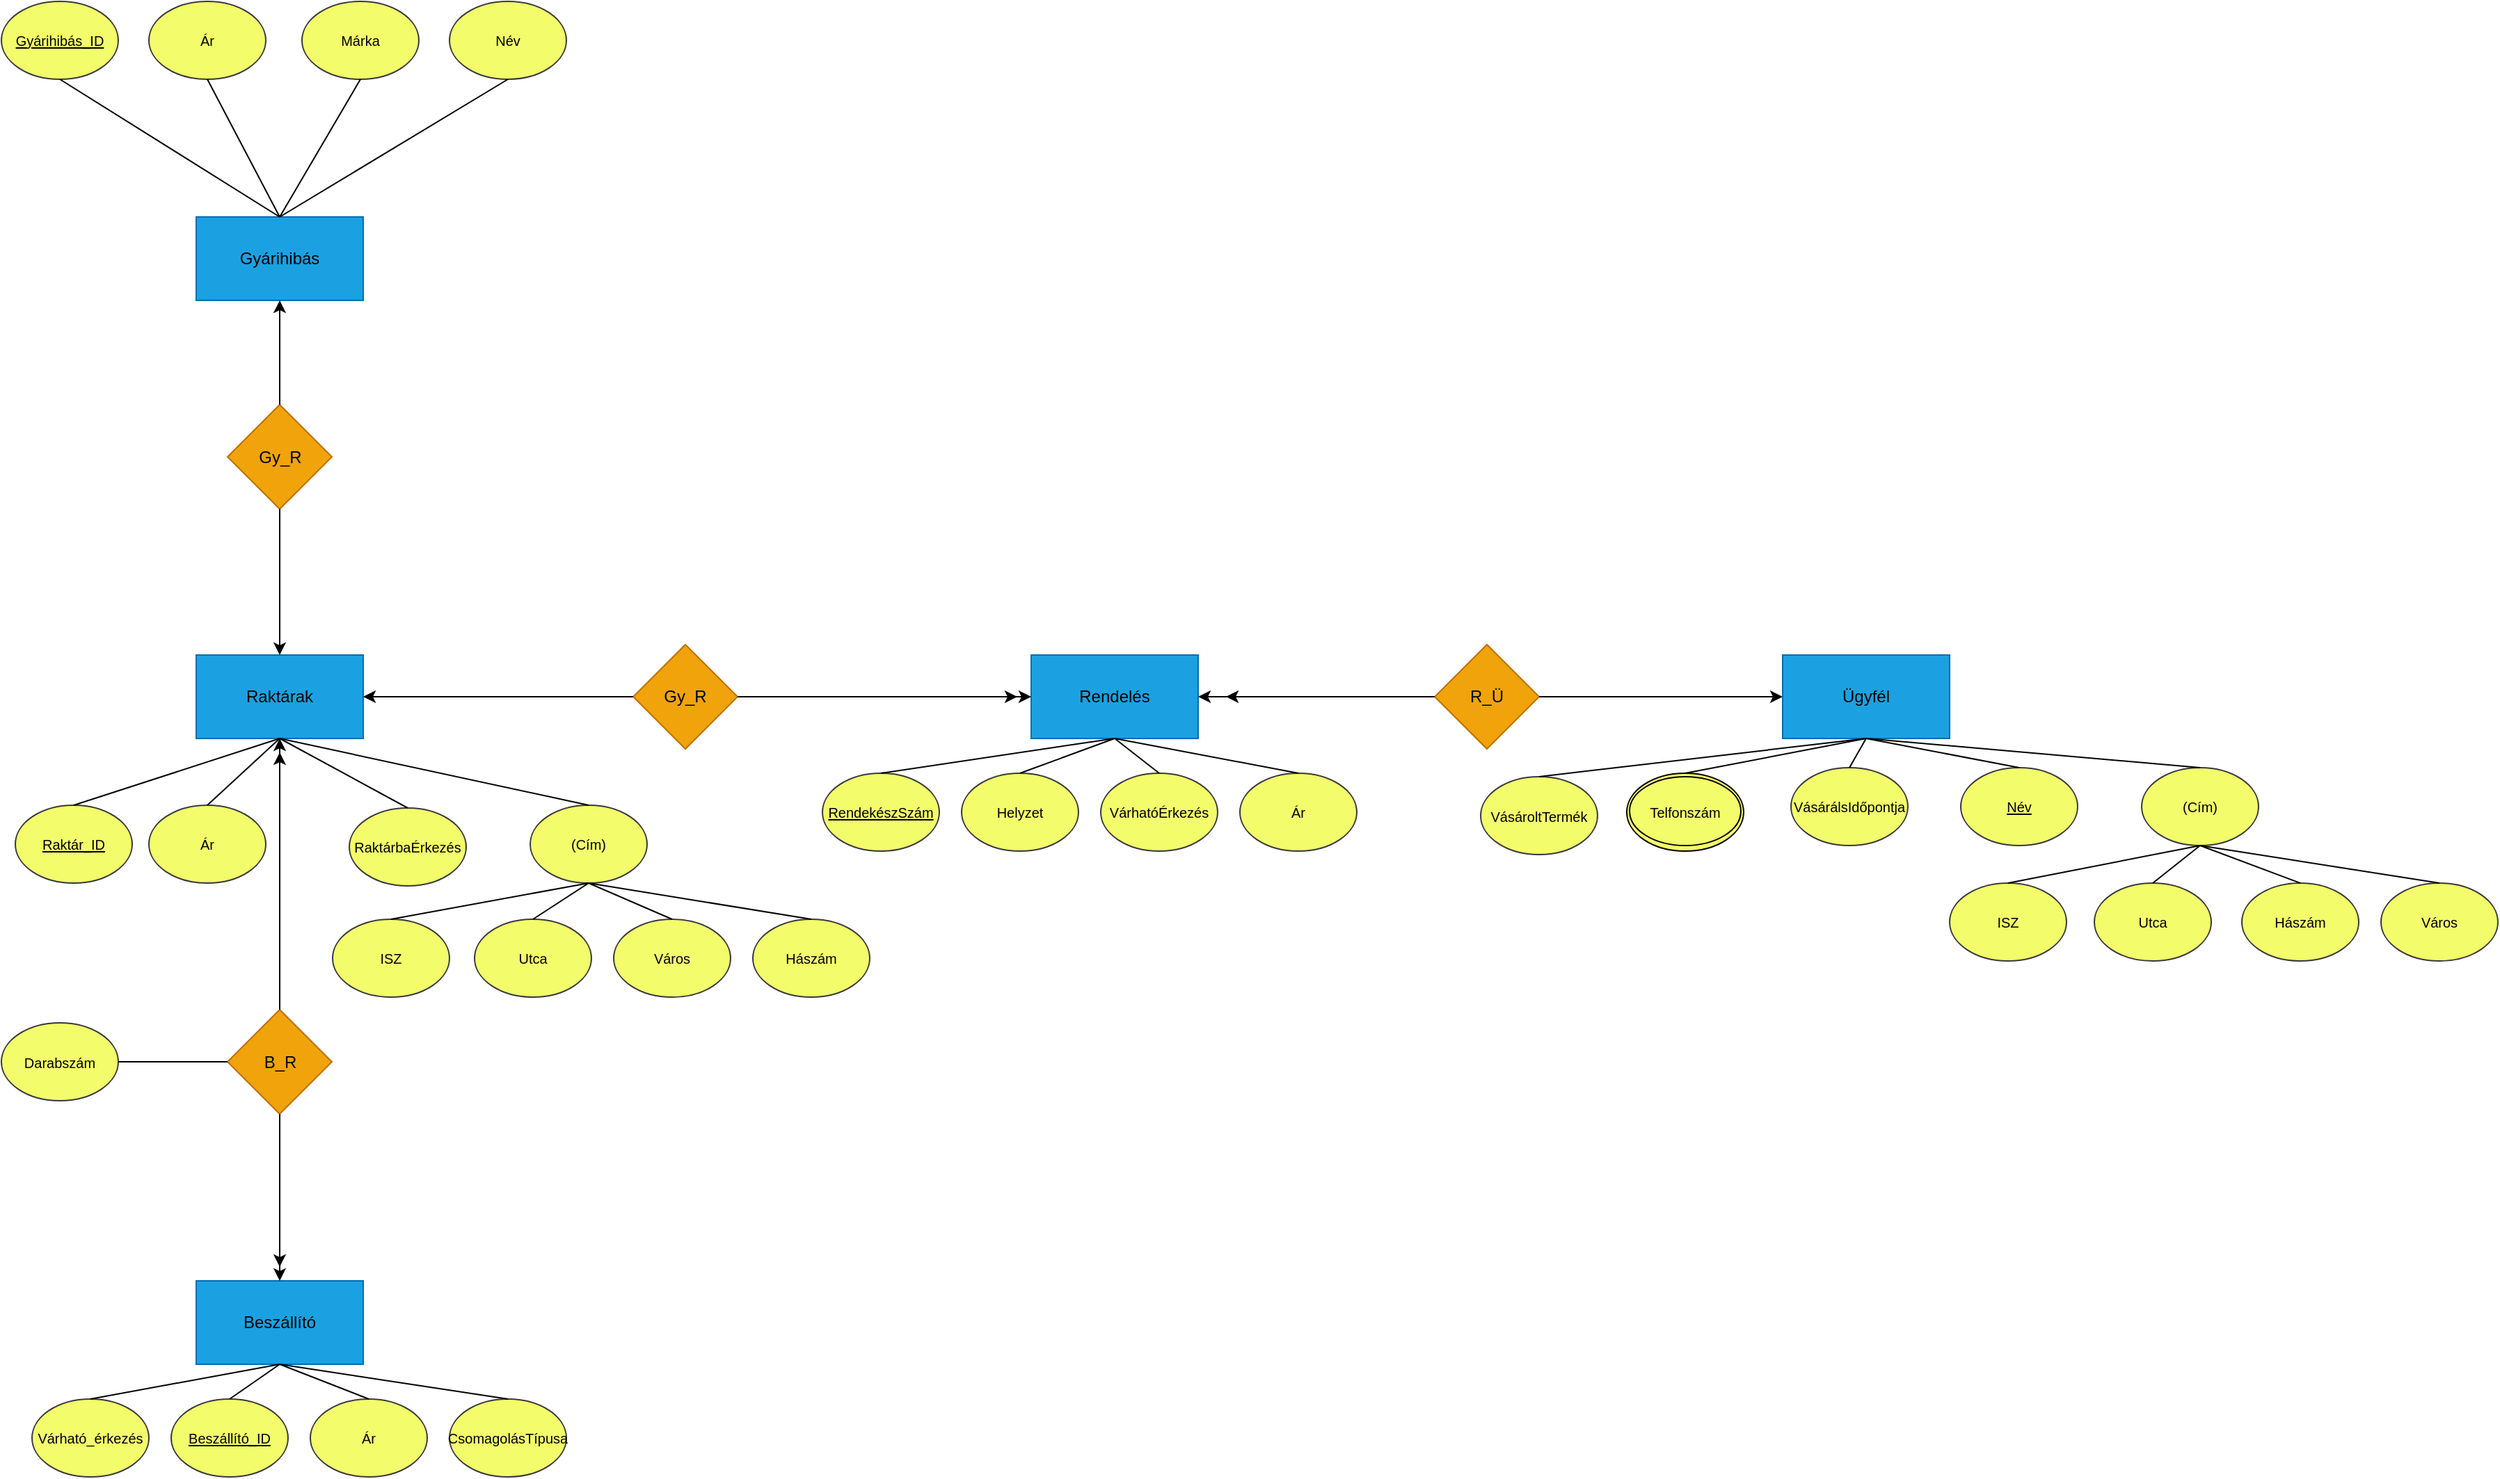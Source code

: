 <mxfile version="20.5.3" type="device"><diagram id="AtJhtvfzD84uXfaZ4wYm" name="Page-1"><mxGraphModel dx="2374" dy="1546" grid="0" gridSize="10" guides="1" tooltips="1" connect="1" arrows="1" fold="1" page="0" pageScale="1" pageWidth="850" pageHeight="1100" math="0" shadow="0"><root><mxCell id="0"/><mxCell id="1" parent="0"/><mxCell id="Ku152dj7aICEFjo3UDr--1" value="Beszállító" style="rounded=0;whiteSpace=wrap;html=1;fillColor=#1ba1e2;strokeColor=#006EAF;fontColor=#000000;" parent="1" vertex="1"><mxGeometry x="120" y="670" width="120" height="60" as="geometry"/></mxCell><mxCell id="Ku152dj7aICEFjo3UDr--2" value="Raktárak" style="rounded=0;whiteSpace=wrap;html=1;fillColor=#1ba1e2;strokeColor=#006EAF;fontColor=#000000;" parent="1" vertex="1"><mxGeometry x="120" y="220" width="120" height="60" as="geometry"/></mxCell><mxCell id="Ku152dj7aICEFjo3UDr--4" value="Gyárihibás" style="rounded=0;whiteSpace=wrap;html=1;fillColor=#1ba1e2;strokeColor=#006EAF;fontColor=#000000;" parent="1" vertex="1"><mxGeometry x="120" y="-95" width="120" height="60" as="geometry"/></mxCell><mxCell id="Ku152dj7aICEFjo3UDr--5" value="Rendelés" style="rounded=0;whiteSpace=wrap;html=1;fillColor=#1ba1e2;strokeColor=#006EAF;fontColor=#000000;" parent="1" vertex="1"><mxGeometry x="720" y="220" width="120" height="60" as="geometry"/></mxCell><mxCell id="Ku152dj7aICEFjo3UDr--6" value="Ügyfél" style="rounded=0;whiteSpace=wrap;html=1;fillColor=#1ba1e2;strokeColor=#006EAF;fontColor=#000000;" parent="1" vertex="1"><mxGeometry x="1260" y="220" width="120" height="60" as="geometry"/></mxCell><mxCell id="Ku152dj7aICEFjo3UDr--8" value="Várható_érkezés" style="ellipse;whiteSpace=wrap;html=1;fontSize=10;fillColor=#F3FC6A;strokeColor=#36393d;" parent="1" vertex="1"><mxGeometry x="2" y="755" width="84" height="56" as="geometry"/></mxCell><mxCell id="Ku152dj7aICEFjo3UDr--9" value="Beszállító_ID" style="ellipse;whiteSpace=wrap;html=1;fontSize=10;fontStyle=4;fillColor=#F3FC6A;strokeColor=#36393d;" parent="1" vertex="1"><mxGeometry x="102" y="755" width="84" height="56" as="geometry"/></mxCell><mxCell id="Ku152dj7aICEFjo3UDr--10" value="Ár" style="ellipse;whiteSpace=wrap;html=1;aspect=fixed;fontSize=10;fillColor=#F3FC6A;strokeColor=#36393d;" parent="1" vertex="1"><mxGeometry x="202" y="755" width="84" height="56" as="geometry"/></mxCell><mxCell id="Ku152dj7aICEFjo3UDr--11" value="CsomagolásTípusa" style="ellipse;whiteSpace=wrap;html=1;aspect=fixed;fontSize=10;fillColor=#F3FC6A;strokeColor=#36393d;" parent="1" vertex="1"><mxGeometry x="302" y="755" width="84" height="56" as="geometry"/></mxCell><mxCell id="Ku152dj7aICEFjo3UDr--12" value="Raktár_ID" style="ellipse;whiteSpace=wrap;html=1;aspect=fixed;fontSize=10;fontStyle=4;fillColor=#F3FC6A;strokeColor=#36393d;" parent="1" vertex="1"><mxGeometry x="-10" y="328" width="84" height="56" as="geometry"/></mxCell><mxCell id="Ku152dj7aICEFjo3UDr--13" value="Ár" style="ellipse;whiteSpace=wrap;html=1;aspect=fixed;fontSize=10;fillColor=#F3FC6A;strokeColor=#36393d;" parent="1" vertex="1"><mxGeometry x="86" y="328" width="84" height="56" as="geometry"/></mxCell><mxCell id="Ku152dj7aICEFjo3UDr--14" value="RaktárbaÉrkezés" style="ellipse;whiteSpace=wrap;html=1;aspect=fixed;fontSize=10;fillColor=#F3FC6A;strokeColor=#36393d;" parent="1" vertex="1"><mxGeometry x="230" y="330" width="84" height="56" as="geometry"/></mxCell><mxCell id="Ku152dj7aICEFjo3UDr--15" value="(Cím)" style="ellipse;whiteSpace=wrap;html=1;aspect=fixed;fontSize=10;fillColor=#F3FC6A;strokeColor=#36393d;" parent="1" vertex="1"><mxGeometry x="360" y="328" width="84" height="56" as="geometry"/></mxCell><mxCell id="Ku152dj7aICEFjo3UDr--16" value="ISZ" style="ellipse;whiteSpace=wrap;html=1;aspect=fixed;fontSize=10;fillColor=#F3FC6A;strokeColor=#36393d;" parent="1" vertex="1"><mxGeometry x="218" y="410" width="84" height="56" as="geometry"/></mxCell><mxCell id="Ku152dj7aICEFjo3UDr--17" value="Utca" style="ellipse;whiteSpace=wrap;html=1;aspect=fixed;fontSize=10;fillColor=#F3FC6A;strokeColor=#36393d;" parent="1" vertex="1"><mxGeometry x="320" y="410" width="84" height="56" as="geometry"/></mxCell><mxCell id="Ku152dj7aICEFjo3UDr--18" value="Hászám" style="ellipse;whiteSpace=wrap;html=1;aspect=fixed;fontSize=10;fillColor=#F3FC6A;strokeColor=#36393d;" parent="1" vertex="1"><mxGeometry x="520" y="410" width="84" height="56" as="geometry"/></mxCell><mxCell id="Ku152dj7aICEFjo3UDr--20" value="Város" style="ellipse;whiteSpace=wrap;html=1;aspect=fixed;fontSize=10;fillColor=#F3FC6A;strokeColor=#36393d;" parent="1" vertex="1"><mxGeometry x="420" y="410" width="84" height="56" as="geometry"/></mxCell><mxCell id="Ku152dj7aICEFjo3UDr--21" value="RendekészSzám" style="ellipse;whiteSpace=wrap;html=1;aspect=fixed;fontSize=10;fontStyle=4;fillColor=#F3FC6A;strokeColor=#36393d;" parent="1" vertex="1"><mxGeometry x="570" y="305" width="84" height="56" as="geometry"/></mxCell><mxCell id="Ku152dj7aICEFjo3UDr--22" value="VárhatóÉrkezés" style="ellipse;whiteSpace=wrap;html=1;aspect=fixed;fontSize=10;fillColor=#F3FC6A;strokeColor=#36393d;" parent="1" vertex="1"><mxGeometry x="770" y="305" width="84" height="56" as="geometry"/></mxCell><mxCell id="Ku152dj7aICEFjo3UDr--23" value="Ár" style="ellipse;whiteSpace=wrap;html=1;aspect=fixed;fontSize=10;fillColor=#F3FC6A;strokeColor=#36393d;" parent="1" vertex="1"><mxGeometry x="870" y="305" width="84" height="56" as="geometry"/></mxCell><mxCell id="Ku152dj7aICEFjo3UDr--24" value="Helyzet" style="ellipse;whiteSpace=wrap;html=1;aspect=fixed;fontSize=10;fillColor=#F3FC6A;strokeColor=#36393d;" parent="1" vertex="1"><mxGeometry x="670" y="305" width="84" height="56" as="geometry"/></mxCell><mxCell id="Ku152dj7aICEFjo3UDr--25" value="(Cím)" style="ellipse;whiteSpace=wrap;html=1;fontSize=10;fontStyle=0;fillColor=#F3FC6A;strokeColor=#36393d;" parent="1" vertex="1"><mxGeometry x="1518" y="301" width="84" height="56" as="geometry"/></mxCell><mxCell id="Ku152dj7aICEFjo3UDr--26" value="ISZ" style="ellipse;whiteSpace=wrap;html=1;fontSize=10;fontStyle=0;fillColor=#F3FC6A;strokeColor=#36393d;" parent="1" vertex="1"><mxGeometry x="1380" y="384" width="84" height="56" as="geometry"/></mxCell><mxCell id="Ku152dj7aICEFjo3UDr--27" value="Utca" style="ellipse;whiteSpace=wrap;html=1;fontSize=10;fillColor=#F3FC6A;strokeColor=#36393d;" parent="1" vertex="1"><mxGeometry x="1484" y="384" width="84" height="56" as="geometry"/></mxCell><mxCell id="Ku152dj7aICEFjo3UDr--28" value="Hászám" style="ellipse;whiteSpace=wrap;html=1;fontSize=10;fillColor=#F3FC6A;strokeColor=#36393d;" parent="1" vertex="1"><mxGeometry x="1590" y="384" width="84" height="56" as="geometry"/></mxCell><mxCell id="Ku152dj7aICEFjo3UDr--29" value="Város" style="ellipse;whiteSpace=wrap;html=1;fontSize=10;fillColor=#F3FC6A;strokeColor=#36393d;" parent="1" vertex="1"><mxGeometry x="1690" y="384" width="84" height="56" as="geometry"/></mxCell><mxCell id="Ku152dj7aICEFjo3UDr--30" value="VásároltTermék" style="ellipse;whiteSpace=wrap;html=1;fontSize=10;fillColor=#F3FC6A;strokeColor=#36393d;" parent="1" vertex="1"><mxGeometry x="1043" y="307.5" width="84" height="56" as="geometry"/></mxCell><mxCell id="Ku152dj7aICEFjo3UDr--31" value="Telfonszám" style="ellipse;whiteSpace=wrap;html=1;aspect=fixed;fontSize=10;fillColor=#F3FC6A;" parent="1" vertex="1"><mxGeometry x="1148" y="305" width="84" height="56" as="geometry"/></mxCell><mxCell id="Ku152dj7aICEFjo3UDr--32" value="Név" style="ellipse;whiteSpace=wrap;html=1;aspect=fixed;fontSize=10;fontStyle=4;fillColor=#F3FC6A;strokeColor=#36393d;" parent="1" vertex="1"><mxGeometry x="1388" y="301" width="84" height="56" as="geometry"/></mxCell><mxCell id="Ku152dj7aICEFjo3UDr--33" value="VásárálsIdőpontja" style="ellipse;whiteSpace=wrap;html=1;aspect=fixed;fontSize=10;fillColor=#F3FC6A;strokeColor=#36393d;" parent="1" vertex="1"><mxGeometry x="1266" y="301" width="84" height="56" as="geometry"/></mxCell><mxCell id="Ku152dj7aICEFjo3UDr--34" value="" style="endArrow=none;html=1;rounded=0;entryX=0.5;entryY=1;entryDx=0;entryDy=0;exitX=0.5;exitY=0;exitDx=0;exitDy=0;" parent="1" source="Ku152dj7aICEFjo3UDr--8" target="Ku152dj7aICEFjo3UDr--1" edge="1"><mxGeometry width="50" height="50" relative="1" as="geometry"><mxPoint x="82" y="830" as="sourcePoint"/><mxPoint x="132" y="780" as="targetPoint"/></mxGeometry></mxCell><mxCell id="Ku152dj7aICEFjo3UDr--35" value="" style="endArrow=none;html=1;rounded=0;exitX=0.5;exitY=0;exitDx=0;exitDy=0;entryX=0.5;entryY=1;entryDx=0;entryDy=0;" parent="1" source="Ku152dj7aICEFjo3UDr--9" target="Ku152dj7aICEFjo3UDr--1" edge="1"><mxGeometry width="50" height="50" relative="1" as="geometry"><mxPoint x="232" y="850" as="sourcePoint"/><mxPoint x="292" y="750" as="targetPoint"/></mxGeometry></mxCell><mxCell id="Ku152dj7aICEFjo3UDr--36" value="" style="endArrow=none;html=1;rounded=0;entryX=0.5;entryY=1;entryDx=0;entryDy=0;exitX=0.5;exitY=0;exitDx=0;exitDy=0;" parent="1" source="Ku152dj7aICEFjo3UDr--10" target="Ku152dj7aICEFjo3UDr--1" edge="1"><mxGeometry width="50" height="50" relative="1" as="geometry"><mxPoint x="94.36" y="850.32" as="sourcePoint"/><mxPoint x="300.96" y="771.98" as="targetPoint"/></mxGeometry></mxCell><mxCell id="Ku152dj7aICEFjo3UDr--37" value="" style="endArrow=none;html=1;rounded=0;entryX=0.5;entryY=1;entryDx=0;entryDy=0;exitX=0.5;exitY=0;exitDx=0;exitDy=0;" parent="1" source="Ku152dj7aICEFjo3UDr--11" target="Ku152dj7aICEFjo3UDr--1" edge="1"><mxGeometry width="50" height="50" relative="1" as="geometry"><mxPoint x="104.36" y="860.32" as="sourcePoint"/><mxPoint x="310.96" y="781.98" as="targetPoint"/></mxGeometry></mxCell><mxCell id="Ku152dj7aICEFjo3UDr--38" value="" style="endArrow=none;html=1;rounded=0;entryX=0.5;entryY=1;entryDx=0;entryDy=0;exitX=0.5;exitY=0;exitDx=0;exitDy=0;" parent="1" source="Ku152dj7aICEFjo3UDr--12" target="Ku152dj7aICEFjo3UDr--2" edge="1"><mxGeometry width="50" height="50" relative="1" as="geometry"><mxPoint x="380" y="490" as="sourcePoint"/><mxPoint x="430" y="440" as="targetPoint"/></mxGeometry></mxCell><mxCell id="Ku152dj7aICEFjo3UDr--39" value="" style="endArrow=none;html=1;rounded=0;entryX=0.5;entryY=1;entryDx=0;entryDy=0;exitX=0.5;exitY=0;exitDx=0;exitDy=0;" parent="1" source="Ku152dj7aICEFjo3UDr--13" target="Ku152dj7aICEFjo3UDr--2" edge="1"><mxGeometry width="50" height="50" relative="1" as="geometry"><mxPoint x="190" y="400" as="sourcePoint"/><mxPoint x="460" y="310" as="targetPoint"/></mxGeometry></mxCell><mxCell id="Ku152dj7aICEFjo3UDr--40" value="" style="endArrow=none;html=1;rounded=0;entryX=0.5;entryY=1;entryDx=0;entryDy=0;exitX=0.5;exitY=0;exitDx=0;exitDy=0;" parent="1" source="Ku152dj7aICEFjo3UDr--14" target="Ku152dj7aICEFjo3UDr--2" edge="1"><mxGeometry width="50" height="50" relative="1" as="geometry"><mxPoint x="200" y="410" as="sourcePoint"/><mxPoint x="470" y="320" as="targetPoint"/></mxGeometry></mxCell><mxCell id="Ku152dj7aICEFjo3UDr--41" value="" style="endArrow=none;html=1;rounded=0;entryX=0.5;entryY=1;entryDx=0;entryDy=0;exitX=0.5;exitY=0;exitDx=0;exitDy=0;" parent="1" source="Ku152dj7aICEFjo3UDr--15" target="Ku152dj7aICEFjo3UDr--2" edge="1"><mxGeometry width="50" height="50" relative="1" as="geometry"><mxPoint x="210" y="420" as="sourcePoint"/><mxPoint x="480" y="330" as="targetPoint"/></mxGeometry></mxCell><mxCell id="Ku152dj7aICEFjo3UDr--42" value="" style="endArrow=none;html=1;rounded=0;entryX=0.5;entryY=1;entryDx=0;entryDy=0;exitX=0.5;exitY=0;exitDx=0;exitDy=0;" parent="1" source="Ku152dj7aICEFjo3UDr--16" target="Ku152dj7aICEFjo3UDr--15" edge="1"><mxGeometry width="50" height="50" relative="1" as="geometry"><mxPoint x="220" y="430" as="sourcePoint"/><mxPoint x="490" y="340" as="targetPoint"/></mxGeometry></mxCell><mxCell id="Ku152dj7aICEFjo3UDr--43" value="" style="endArrow=none;html=1;rounded=0;entryX=0.5;entryY=1;entryDx=0;entryDy=0;exitX=0.5;exitY=0;exitDx=0;exitDy=0;" parent="1" source="Ku152dj7aICEFjo3UDr--17" target="Ku152dj7aICEFjo3UDr--15" edge="1"><mxGeometry width="50" height="50" relative="1" as="geometry"><mxPoint x="230" y="440" as="sourcePoint"/><mxPoint x="500" y="350" as="targetPoint"/></mxGeometry></mxCell><mxCell id="Ku152dj7aICEFjo3UDr--44" value="" style="endArrow=none;html=1;rounded=0;entryX=0.5;entryY=1;entryDx=0;entryDy=0;exitX=0.5;exitY=0;exitDx=0;exitDy=0;" parent="1" source="Ku152dj7aICEFjo3UDr--20" target="Ku152dj7aICEFjo3UDr--15" edge="1"><mxGeometry width="50" height="50" relative="1" as="geometry"><mxPoint x="240" y="450" as="sourcePoint"/><mxPoint x="510" y="360" as="targetPoint"/></mxGeometry></mxCell><mxCell id="Ku152dj7aICEFjo3UDr--45" value="" style="endArrow=none;html=1;rounded=0;entryX=0.5;entryY=1;entryDx=0;entryDy=0;exitX=0.5;exitY=0;exitDx=0;exitDy=0;" parent="1" source="Ku152dj7aICEFjo3UDr--18" target="Ku152dj7aICEFjo3UDr--15" edge="1"><mxGeometry width="50" height="50" relative="1" as="geometry"><mxPoint x="250" y="460" as="sourcePoint"/><mxPoint x="520" y="370" as="targetPoint"/></mxGeometry></mxCell><mxCell id="Ku152dj7aICEFjo3UDr--46" value="Gyárihibás_ID" style="ellipse;whiteSpace=wrap;html=1;aspect=fixed;fontSize=10;fontStyle=4;fillColor=#F3FC6A;strokeColor=#36393d;" parent="1" vertex="1"><mxGeometry x="-20" y="-250" width="84" height="56" as="geometry"/></mxCell><mxCell id="Ku152dj7aICEFjo3UDr--47" value="Ár" style="ellipse;whiteSpace=wrap;html=1;aspect=fixed;fontSize=10;fillColor=#F3FC6A;strokeColor=#36393d;" parent="1" vertex="1"><mxGeometry x="86" y="-250" width="84" height="56" as="geometry"/></mxCell><mxCell id="Ku152dj7aICEFjo3UDr--48" value="Márka" style="ellipse;whiteSpace=wrap;html=1;aspect=fixed;fontSize=10;fillColor=#F3FC6A;strokeColor=#36393d;" parent="1" vertex="1"><mxGeometry x="196" y="-250" width="84" height="56" as="geometry"/></mxCell><mxCell id="Ku152dj7aICEFjo3UDr--49" value="Név" style="ellipse;whiteSpace=wrap;html=1;aspect=fixed;fontSize=10;fillColor=#F3FC6A;strokeColor=#36393d;" parent="1" vertex="1"><mxGeometry x="302" y="-250" width="84" height="56" as="geometry"/></mxCell><mxCell id="Ku152dj7aICEFjo3UDr--50" value="" style="endArrow=none;html=1;rounded=0;entryX=0.5;entryY=1;entryDx=0;entryDy=0;exitX=0.5;exitY=0;exitDx=0;exitDy=0;" parent="1" source="Ku152dj7aICEFjo3UDr--4" target="Ku152dj7aICEFjo3UDr--46" edge="1"><mxGeometry width="50" height="50" relative="1" as="geometry"><mxPoint x="360" y="-110" as="sourcePoint"/><mxPoint x="300" y="-190" as="targetPoint"/></mxGeometry></mxCell><mxCell id="Ku152dj7aICEFjo3UDr--52" value="" style="endArrow=none;html=1;rounded=0;exitX=0.5;exitY=0;exitDx=0;exitDy=0;entryX=0.5;entryY=1;entryDx=0;entryDy=0;" parent="1" source="Ku152dj7aICEFjo3UDr--4" target="Ku152dj7aICEFjo3UDr--47" edge="1"><mxGeometry width="50" height="50" relative="1" as="geometry"><mxPoint x="400" y="-100" as="sourcePoint"/><mxPoint x="200" y="-190" as="targetPoint"/></mxGeometry></mxCell><mxCell id="Ku152dj7aICEFjo3UDr--55" value="" style="endArrow=none;html=1;rounded=0;exitX=0.5;exitY=1;exitDx=0;exitDy=0;entryX=0.5;entryY=0;entryDx=0;entryDy=0;" parent="1" source="Ku152dj7aICEFjo3UDr--48" target="Ku152dj7aICEFjo3UDr--4" edge="1"><mxGeometry width="50" height="50" relative="1" as="geometry"><mxPoint x="600" y="50" as="sourcePoint"/><mxPoint x="420" y="-150" as="targetPoint"/></mxGeometry></mxCell><mxCell id="Ku152dj7aICEFjo3UDr--56" value="" style="endArrow=none;html=1;rounded=0;exitX=0.5;exitY=1;exitDx=0;exitDy=0;entryX=0.5;entryY=0;entryDx=0;entryDy=0;" parent="1" source="Ku152dj7aICEFjo3UDr--49" target="Ku152dj7aICEFjo3UDr--4" edge="1"><mxGeometry width="50" height="50" relative="1" as="geometry"><mxPoint x="755" y="-40" as="sourcePoint"/><mxPoint x="440" y="-100" as="targetPoint"/></mxGeometry></mxCell><mxCell id="Ku152dj7aICEFjo3UDr--57" value="B_R" style="rhombus;whiteSpace=wrap;html=1;aspect=fixed;fillColor=#f0a30a;fontColor=#000000;strokeColor=#BD7000;" parent="1" vertex="1"><mxGeometry x="142.5" y="475" width="75" height="75" as="geometry"/></mxCell><mxCell id="Ku152dj7aICEFjo3UDr--58" value="Darabszám" style="ellipse;whiteSpace=wrap;html=1;aspect=fixed;fontSize=10;fillColor=#F3FC6A;strokeColor=#36393d;" parent="1" vertex="1"><mxGeometry x="-20" y="484.5" width="84" height="56" as="geometry"/></mxCell><mxCell id="Ku152dj7aICEFjo3UDr--62" value="Gy_R" style="rhombus;whiteSpace=wrap;html=1;aspect=fixed;fillColor=#f0a30a;fontColor=#000000;strokeColor=#BD7000;" parent="1" vertex="1"><mxGeometry x="142.5" y="40" width="75" height="75" as="geometry"/></mxCell><mxCell id="Ku152dj7aICEFjo3UDr--66" value="Gy_R" style="rhombus;whiteSpace=wrap;html=1;aspect=fixed;fillColor=#f0a30a;fontColor=#000000;strokeColor=#BD7000;" parent="1" vertex="1"><mxGeometry x="434" y="212.5" width="75" height="75" as="geometry"/></mxCell><mxCell id="Ku152dj7aICEFjo3UDr--69" value="R_Ü" style="rhombus;whiteSpace=wrap;html=1;aspect=fixed;fillColor=#f0a30a;fontColor=#000000;strokeColor=#BD7000;" parent="1" vertex="1"><mxGeometry x="1010" y="212.5" width="75" height="75" as="geometry"/></mxCell><mxCell id="Ku152dj7aICEFjo3UDr--73" value="" style="endArrow=none;html=1;rounded=0;entryX=0.5;entryY=1;entryDx=0;entryDy=0;exitX=0.5;exitY=0;exitDx=0;exitDy=0;" parent="1" source="Ku152dj7aICEFjo3UDr--21" target="Ku152dj7aICEFjo3UDr--5" edge="1"><mxGeometry width="50" height="50" relative="1" as="geometry"><mxPoint x="1260" y="410" as="sourcePoint"/><mxPoint x="1270" y="320" as="targetPoint"/></mxGeometry></mxCell><mxCell id="Ku152dj7aICEFjo3UDr--74" value="" style="endArrow=none;html=1;rounded=0;entryX=0.5;entryY=1;entryDx=0;entryDy=0;exitX=0.5;exitY=0;exitDx=0;exitDy=0;" parent="1" source="Ku152dj7aICEFjo3UDr--24" target="Ku152dj7aICEFjo3UDr--5" edge="1"><mxGeometry width="50" height="50" relative="1" as="geometry"><mxPoint x="1260" y="450" as="sourcePoint"/><mxPoint x="1380" y="310" as="targetPoint"/></mxGeometry></mxCell><mxCell id="Ku152dj7aICEFjo3UDr--75" value="" style="endArrow=none;html=1;rounded=0;entryX=0.5;entryY=1;entryDx=0;entryDy=0;exitX=0.5;exitY=0;exitDx=0;exitDy=0;" parent="1" source="Ku152dj7aICEFjo3UDr--22" target="Ku152dj7aICEFjo3UDr--5" edge="1"><mxGeometry width="50" height="50" relative="1" as="geometry"><mxPoint x="1270" y="460" as="sourcePoint"/><mxPoint x="1390" y="320" as="targetPoint"/></mxGeometry></mxCell><mxCell id="Ku152dj7aICEFjo3UDr--76" value="" style="endArrow=none;html=1;rounded=0;entryX=0.5;entryY=1;entryDx=0;entryDy=0;exitX=0.5;exitY=0;exitDx=0;exitDy=0;" parent="1" source="Ku152dj7aICEFjo3UDr--23" target="Ku152dj7aICEFjo3UDr--5" edge="1"><mxGeometry width="50" height="50" relative="1" as="geometry"><mxPoint x="1280" y="470" as="sourcePoint"/><mxPoint x="1400" y="330" as="targetPoint"/></mxGeometry></mxCell><mxCell id="Ku152dj7aICEFjo3UDr--77" value="" style="endArrow=none;html=1;rounded=0;entryX=0.5;entryY=1;entryDx=0;entryDy=0;exitX=0.5;exitY=0;exitDx=0;exitDy=0;" parent="1" source="Ku152dj7aICEFjo3UDr--25" target="Ku152dj7aICEFjo3UDr--6" edge="1"><mxGeometry width="50" height="50" relative="1" as="geometry"><mxPoint x="1240" y="490" as="sourcePoint"/><mxPoint x="940" y="350" as="targetPoint"/></mxGeometry></mxCell><mxCell id="Ku152dj7aICEFjo3UDr--78" value="" style="endArrow=none;html=1;rounded=0;entryX=0.5;entryY=0;entryDx=0;entryDy=0;exitX=0.5;exitY=1;exitDx=0;exitDy=0;" parent="1" source="Ku152dj7aICEFjo3UDr--25" target="Ku152dj7aICEFjo3UDr--29" edge="1"><mxGeometry width="50" height="50" relative="1" as="geometry"><mxPoint x="1740" y="500" as="sourcePoint"/><mxPoint x="2050" y="350" as="targetPoint"/></mxGeometry></mxCell><mxCell id="Ku152dj7aICEFjo3UDr--79" value="" style="endArrow=none;html=1;rounded=0;exitX=0.5;exitY=1;exitDx=0;exitDy=0;entryX=0.5;entryY=0;entryDx=0;entryDy=0;" parent="1" source="Ku152dj7aICEFjo3UDr--25" target="Ku152dj7aICEFjo3UDr--27" edge="1"><mxGeometry width="50" height="50" relative="1" as="geometry"><mxPoint x="1760" y="440" as="sourcePoint"/><mxPoint x="2010" y="450" as="targetPoint"/></mxGeometry></mxCell><mxCell id="Ku152dj7aICEFjo3UDr--80" value="" style="endArrow=none;html=1;rounded=0;entryX=0.5;entryY=1;entryDx=0;entryDy=0;exitX=0.5;exitY=0;exitDx=0;exitDy=0;" parent="1" source="Ku152dj7aICEFjo3UDr--26" target="Ku152dj7aICEFjo3UDr--25" edge="1"><mxGeometry width="50" height="50" relative="1" as="geometry"><mxPoint x="1770" y="450" as="sourcePoint"/><mxPoint x="2070" y="370" as="targetPoint"/></mxGeometry></mxCell><mxCell id="Ku152dj7aICEFjo3UDr--81" value="" style="endArrow=none;html=1;rounded=0;entryX=0.5;entryY=1;entryDx=0;entryDy=0;exitX=0.5;exitY=0;exitDx=0;exitDy=0;" parent="1" source="Ku152dj7aICEFjo3UDr--30" target="Ku152dj7aICEFjo3UDr--6" edge="1"><mxGeometry width="50" height="50" relative="1" as="geometry"><mxPoint x="1790" y="420" as="sourcePoint"/><mxPoint x="2090" y="340" as="targetPoint"/></mxGeometry></mxCell><mxCell id="Ku152dj7aICEFjo3UDr--83" value="" style="endArrow=none;html=1;rounded=0;entryX=0.5;entryY=0;entryDx=0;entryDy=0;exitX=0.5;exitY=1;exitDx=0;exitDy=0;" parent="1" source="Ku152dj7aICEFjo3UDr--25" target="Ku152dj7aICEFjo3UDr--28" edge="1"><mxGeometry width="50" height="50" relative="1" as="geometry"><mxPoint x="1760" y="440" as="sourcePoint"/><mxPoint x="2060" y="360" as="targetPoint"/></mxGeometry></mxCell><mxCell id="Ku152dj7aICEFjo3UDr--84" value="" style="endArrow=none;html=1;rounded=0;entryX=0.5;entryY=1;entryDx=0;entryDy=0;exitX=0.5;exitY=0;exitDx=0;exitDy=0;" parent="1" source="Ku152dj7aICEFjo3UDr--31" target="Ku152dj7aICEFjo3UDr--6" edge="1"><mxGeometry width="50" height="50" relative="1" as="geometry"><mxPoint x="1980" y="390.0" as="sourcePoint"/><mxPoint x="2060" y="310" as="targetPoint"/></mxGeometry></mxCell><mxCell id="Ku152dj7aICEFjo3UDr--85" value="" style="endArrow=none;html=1;rounded=0;exitX=0.5;exitY=0;exitDx=0;exitDy=0;entryX=0.5;entryY=1;entryDx=0;entryDy=0;" parent="1" source="Ku152dj7aICEFjo3UDr--33" target="Ku152dj7aICEFjo3UDr--6" edge="1"><mxGeometry width="50" height="50" relative="1" as="geometry"><mxPoint x="1990" y="400.0" as="sourcePoint"/><mxPoint x="2180" y="280" as="targetPoint"/></mxGeometry></mxCell><mxCell id="Ku152dj7aICEFjo3UDr--86" value="" style="endArrow=none;html=1;rounded=0;exitX=0.5;exitY=0;exitDx=0;exitDy=0;entryX=0.5;entryY=1;entryDx=0;entryDy=0;" parent="1" source="Ku152dj7aICEFjo3UDr--32" target="Ku152dj7aICEFjo3UDr--6" edge="1"><mxGeometry width="50" height="50" relative="1" as="geometry"><mxPoint x="2000" y="410.0" as="sourcePoint"/><mxPoint x="2200" y="260" as="targetPoint"/></mxGeometry></mxCell><mxCell id="ufEnhvvVlIUxp5vq4iqq-3" value="" style="endArrow=none;html=1;rounded=0;exitX=1;exitY=0.5;exitDx=0;exitDy=0;entryX=0;entryY=0.5;entryDx=0;entryDy=0;" parent="1" source="Ku152dj7aICEFjo3UDr--58" target="Ku152dj7aICEFjo3UDr--57" edge="1"><mxGeometry width="50" height="50" relative="1" as="geometry"><mxPoint x="94.5" y="533.25" as="sourcePoint"/><mxPoint x="172.5" y="408.25" as="targetPoint"/></mxGeometry></mxCell><mxCell id="ufEnhvvVlIUxp5vq4iqq-9" value="" style="endArrow=classic;html=1;rounded=0;strokeColor=#000000;fontSize=10;entryX=0.5;entryY=1;entryDx=0;entryDy=0;exitX=0.5;exitY=0;exitDx=0;exitDy=0;" parent="1" source="Ku152dj7aICEFjo3UDr--57" target="Ku152dj7aICEFjo3UDr--2" edge="1"><mxGeometry width="50" height="50" relative="1" as="geometry"><mxPoint x="210" y="460" as="sourcePoint"/><mxPoint x="260" y="410" as="targetPoint"/></mxGeometry></mxCell><mxCell id="ufEnhvvVlIUxp5vq4iqq-10" value="" style="endArrow=classic;html=1;rounded=0;strokeColor=#000000;fontSize=10;exitX=0.5;exitY=0;exitDx=0;exitDy=0;" parent="1" source="Ku152dj7aICEFjo3UDr--57" edge="1"><mxGeometry width="50" height="50" relative="1" as="geometry"><mxPoint x="200" y="530" as="sourcePoint"/><mxPoint x="180" y="290" as="targetPoint"/></mxGeometry></mxCell><mxCell id="ufEnhvvVlIUxp5vq4iqq-11" value="" style="endArrow=classic;html=1;rounded=0;strokeColor=#000000;fontSize=10;exitX=0.5;exitY=1;exitDx=0;exitDy=0;entryX=0.5;entryY=0;entryDx=0;entryDy=0;" parent="1" source="Ku152dj7aICEFjo3UDr--57" target="Ku152dj7aICEFjo3UDr--1" edge="1"><mxGeometry width="50" height="50" relative="1" as="geometry"><mxPoint x="190" y="440.5" as="sourcePoint"/><mxPoint x="190" y="300" as="targetPoint"/></mxGeometry></mxCell><mxCell id="ufEnhvvVlIUxp5vq4iqq-12" value="" style="endArrow=classic;html=1;rounded=0;strokeColor=#000000;fontSize=10;exitX=0.5;exitY=1;exitDx=0;exitDy=0;" parent="1" source="Ku152dj7aICEFjo3UDr--57" edge="1"><mxGeometry width="50" height="50" relative="1" as="geometry"><mxPoint x="200" y="450.5" as="sourcePoint"/><mxPoint x="180" y="660" as="targetPoint"/></mxGeometry></mxCell><mxCell id="ufEnhvvVlIUxp5vq4iqq-13" value="" style="endArrow=classic;html=1;rounded=0;strokeColor=#000000;fontSize=10;entryX=0.5;entryY=1;entryDx=0;entryDy=0;exitX=0.5;exitY=0;exitDx=0;exitDy=0;" parent="1" source="Ku152dj7aICEFjo3UDr--62" target="Ku152dj7aICEFjo3UDr--4" edge="1"><mxGeometry width="50" height="50" relative="1" as="geometry"><mxPoint x="220" y="170" as="sourcePoint"/><mxPoint x="270" y="120" as="targetPoint"/></mxGeometry></mxCell><mxCell id="ufEnhvvVlIUxp5vq4iqq-14" value="" style="endArrow=classic;html=1;rounded=0;strokeColor=#000000;fontSize=10;entryX=0.5;entryY=0;entryDx=0;entryDy=0;exitX=0.5;exitY=1;exitDx=0;exitDy=0;" parent="1" source="Ku152dj7aICEFjo3UDr--62" target="Ku152dj7aICEFjo3UDr--2" edge="1"><mxGeometry width="50" height="50" relative="1" as="geometry"><mxPoint x="190" y="50" as="sourcePoint"/><mxPoint x="190" y="-25" as="targetPoint"/></mxGeometry></mxCell><mxCell id="ufEnhvvVlIUxp5vq4iqq-15" value="" style="endArrow=classic;html=1;rounded=0;strokeColor=#000000;fontSize=10;entryX=1;entryY=0.5;entryDx=0;entryDy=0;exitX=0;exitY=0.5;exitDx=0;exitDy=0;" parent="1" source="Ku152dj7aICEFjo3UDr--66" target="Ku152dj7aICEFjo3UDr--2" edge="1"><mxGeometry width="50" height="50" relative="1" as="geometry"><mxPoint x="190" y="125" as="sourcePoint"/><mxPoint x="190" y="230" as="targetPoint"/></mxGeometry></mxCell><mxCell id="ufEnhvvVlIUxp5vq4iqq-16" value="" style="endArrow=classic;html=1;rounded=0;strokeColor=#000000;fontSize=10;entryX=0;entryY=0.5;entryDx=0;entryDy=0;exitX=1;exitY=0.5;exitDx=0;exitDy=0;" parent="1" source="Ku152dj7aICEFjo3UDr--66" target="Ku152dj7aICEFjo3UDr--5" edge="1"><mxGeometry width="50" height="50" relative="1" as="geometry"><mxPoint x="200" y="135" as="sourcePoint"/><mxPoint x="200" y="240" as="targetPoint"/></mxGeometry></mxCell><mxCell id="ufEnhvvVlIUxp5vq4iqq-17" value="" style="endArrow=classic;html=1;rounded=0;strokeColor=#000000;fontSize=10;exitX=1;exitY=0.5;exitDx=0;exitDy=0;" parent="1" source="Ku152dj7aICEFjo3UDr--66" edge="1"><mxGeometry width="50" height="50" relative="1" as="geometry"><mxPoint x="210" y="145" as="sourcePoint"/><mxPoint x="710" y="250" as="targetPoint"/></mxGeometry></mxCell><mxCell id="ufEnhvvVlIUxp5vq4iqq-18" value="" style="endArrow=classic;html=1;rounded=0;strokeColor=#000000;fontSize=10;entryX=1;entryY=0.5;entryDx=0;entryDy=0;exitX=0;exitY=0.5;exitDx=0;exitDy=0;" parent="1" source="Ku152dj7aICEFjo3UDr--69" target="Ku152dj7aICEFjo3UDr--5" edge="1"><mxGeometry width="50" height="50" relative="1" as="geometry"><mxPoint x="854" y="115" as="sourcePoint"/><mxPoint x="854" y="220" as="targetPoint"/></mxGeometry></mxCell><mxCell id="ufEnhvvVlIUxp5vq4iqq-19" value="" style="endArrow=classic;html=1;rounded=0;strokeColor=#000000;fontSize=10;exitX=0;exitY=0.5;exitDx=0;exitDy=0;" parent="1" source="Ku152dj7aICEFjo3UDr--69" edge="1"><mxGeometry width="50" height="50" relative="1" as="geometry"><mxPoint x="230" y="165" as="sourcePoint"/><mxPoint x="860" y="250" as="targetPoint"/></mxGeometry></mxCell><mxCell id="ufEnhvvVlIUxp5vq4iqq-20" value="" style="endArrow=classic;html=1;rounded=0;strokeColor=#000000;fontSize=10;exitX=1;exitY=0.5;exitDx=0;exitDy=0;entryX=0;entryY=0.5;entryDx=0;entryDy=0;" parent="1" source="Ku152dj7aICEFjo3UDr--69" target="Ku152dj7aICEFjo3UDr--6" edge="1"><mxGeometry width="50" height="50" relative="1" as="geometry"><mxPoint x="240" y="175" as="sourcePoint"/><mxPoint x="1160" y="220" as="targetPoint"/></mxGeometry></mxCell><mxCell id="ufEnhvvVlIUxp5vq4iqq-22" value="" style="ellipse;whiteSpace=wrap;html=1;fontSize=10;fillColor=none;" parent="1" vertex="1"><mxGeometry x="1150" y="307.5" width="80" height="49.5" as="geometry"/></mxCell></root></mxGraphModel></diagram></mxfile>